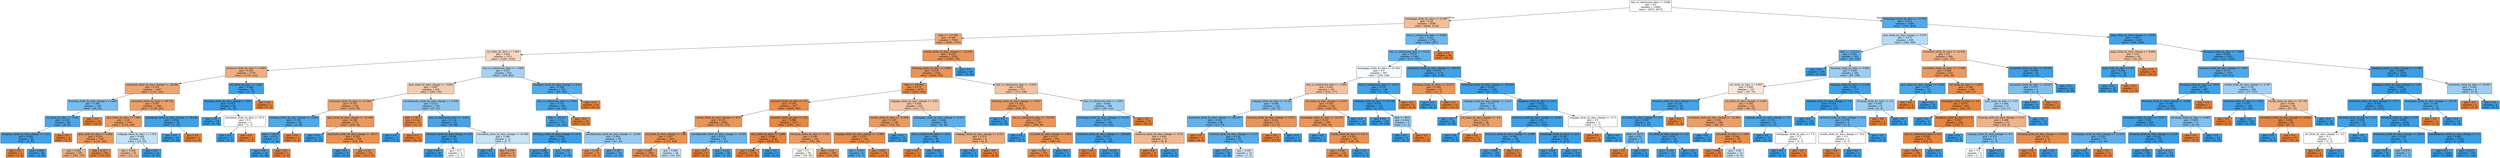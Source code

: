 digraph Tree {
node [shape=box, style="filled", color="black"] ;
0 [label="due_vs_submission_date <= 0.999\ngini = 0.5\nsamples = 13944\nvalue = [6972, 6972]", fillcolor="#e5813900"] ;
1 [label="homepage_clicks_by_days <= 21.997\ngini = 0.44\nsamples = 9580\nvalue = [6446, 3134]", fillcolor="#e5813983"] ;
0 -> 1 [labeldistance=2.5, labelangle=45, headlabel="True"] ;
2 [label="date <= 117.002\ngini = 0.349\nsamples = 7849\nvalue = [6082, 1767]", fillcolor="#e58139b5"] ;
1 -> 2 ;
3 [label="url_clicks_by_days <= 1.995\ngini = 0.484\nsamples = 2511\nvalue = [1483, 1028]", fillcolor="#e581394e"] ;
2 -> 3 ;
4 [label="resource_clicks_by_days <= 0.995\ngini = 0.393\nsamples = 1578\nvalue = [1154, 424]", fillcolor="#e58139a1"] ;
3 -> 4 ;
5 [label="oucontent_clicks_by_days_change <= -28.698\ngini = 0.355\nsamples = 1497\nvalue = [1152, 345]", fillcolor="#e58139b3"] ;
4 -> 5 ;
6 [label="forumng_clicks_by_days_change <= 2.408\ngini = 0.366\nsamples = 108\nvalue = [26, 82]", fillcolor="#399de5ae"] ;
5 -> 6 ;
7 [label="url_clicks_by_days <= 1.043\ngini = 0.162\nsamples = 90\nvalue = [8, 82]", fillcolor="#399de5e6"] ;
6 -> 7 ;
8 [label="dualpane_clicks_by_days_change <= -12.0\ngini = 0.089\nsamples = 86\nvalue = [4, 82]", fillcolor="#399de5f3"] ;
7 -> 8 ;
9 [label="gini = 0.0\nsamples = 1\nvalue = [1, 0]", fillcolor="#e58139ff"] ;
8 -> 9 ;
10 [label="gini = 0.068\nsamples = 85\nvalue = [3, 82]", fillcolor="#399de5f6"] ;
8 -> 10 ;
11 [label="gini = 0.0\nsamples = 4\nvalue = [4, 0]", fillcolor="#e58139ff"] ;
7 -> 11 ;
12 [label="gini = 0.0\nsamples = 18\nvalue = [18, 0]", fillcolor="#e58139ff"] ;
6 -> 12 ;
13 [label="oucontent_clicks_by_days <= 80.703\ngini = 0.307\nsamples = 1389\nvalue = [1126, 263]", fillcolor="#e58139c3"] ;
5 -> 13 ;
14 [label="quiz_clicks_by_days <= 7.993\ngini = 0.28\nsamples = 1353\nvalue = [1125, 228]", fillcolor="#e58139cb"] ;
13 -> 14 ;
15 [label="quiz_clicks_by_days <= 0.002\ngini = 0.255\nsamples = 1297\nvalue = [1102, 195]", fillcolor="#e58139d2"] ;
14 -> 15 ;
16 [label="gini = 0.392\nsamples = 535\nvalue = [392, 143]", fillcolor="#e58139a2"] ;
15 -> 16 ;
17 [label="gini = 0.127\nsamples = 762\nvalue = [710, 52]", fillcolor="#e58139ec"] ;
15 -> 17 ;
18 [label="subpage_clicks_by_days <= 1.516\ngini = 0.484\nsamples = 56\nvalue = [23, 33]", fillcolor="#399de54d"] ;
14 -> 18 ;
19 [label="gini = 0.438\nsamples = 34\nvalue = [23, 11]", fillcolor="#e5813985"] ;
18 -> 19 ;
20 [label="gini = 0.0\nsamples = 22\nvalue = [0, 22]", fillcolor="#399de5ff"] ;
18 -> 20 ;
21 [label="homepage_clicks_by_days_change <= 20.036\ngini = 0.054\nsamples = 36\nvalue = [1, 35]", fillcolor="#399de5f8"] ;
13 -> 21 ;
22 [label="gini = 0.0\nsamples = 35\nvalue = [0, 35]", fillcolor="#399de5ff"] ;
21 -> 22 ;
23 [label="gini = 0.0\nsamples = 1\nvalue = [1, 0]", fillcolor="#e58139ff"] ;
21 -> 23 ;
24 [label="url_clicks_by_days <= 1.461\ngini = 0.048\nsamples = 81\nvalue = [2, 79]", fillcolor="#399de5f9"] ;
4 -> 24 ;
25 [label="forumng_clicks_by_days_change <= 58.5\ngini = 0.025\nsamples = 80\nvalue = [1, 79]", fillcolor="#399de5fc"] ;
24 -> 25 ;
26 [label="gini = 0.0\nsamples = 78\nvalue = [0, 78]", fillcolor="#399de5ff"] ;
25 -> 26 ;
27 [label="oucontent_clicks_by_days <= 57.0\ngini = 0.5\nsamples = 2\nvalue = [1, 1]", fillcolor="#e5813900"] ;
25 -> 27 ;
28 [label="gini = 0.0\nsamples = 1\nvalue = [0, 1]", fillcolor="#399de5ff"] ;
27 -> 28 ;
29 [label="gini = 0.0\nsamples = 1\nvalue = [1, 0]", fillcolor="#e58139ff"] ;
27 -> 29 ;
30 [label="gini = 0.0\nsamples = 1\nvalue = [1, 0]", fillcolor="#e58139ff"] ;
24 -> 30 ;
31 [label="due_vs_submission_date <= -1.008\ngini = 0.457\nsamples = 933\nvalue = [329, 604]", fillcolor="#399de574"] ;
3 -> 31 ;
32 [label="quiz_clicks_by_days_change <= -0.053\ngini = 0.467\nsamples = 428\nvalue = [269, 159]", fillcolor="#e5813968"] ;
31 -> 32 ;
33 [label="oucontent_clicks_by_days <= 21.494\ngini = 0.351\nsamples = 300\nvalue = [232, 68]", fillcolor="#e58139b4"] ;
32 -> 33 ;
34 [label="forumng_clicks_by_days_change <= 2.039\ngini = 0.185\nsamples = 29\nvalue = [3, 26]", fillcolor="#399de5e2"] ;
33 -> 34 ;
35 [label="date <= 84.53\ngini = 0.071\nsamples = 27\nvalue = [1, 26]", fillcolor="#399de5f5"] ;
34 -> 35 ;
36 [label="gini = 0.0\nsamples = 26\nvalue = [0, 26]", fillcolor="#399de5ff"] ;
35 -> 36 ;
37 [label="gini = 0.0\nsamples = 1\nvalue = [1, 0]", fillcolor="#e58139ff"] ;
35 -> 37 ;
38 [label="gini = 0.0\nsamples = 2\nvalue = [2, 0]", fillcolor="#e58139ff"] ;
34 -> 38 ;
39 [label="quiz_clicks_by_days_change <= -21.849\ngini = 0.262\nsamples = 271\nvalue = [229, 42]", fillcolor="#e58139d0"] ;
33 -> 39 ;
40 [label="gini = 0.0\nsamples = 12\nvalue = [0, 12]", fillcolor="#399de5ff"] ;
39 -> 40 ;
41 [label="oucontent_clicks_by_days_change <= -86.17\ngini = 0.205\nsamples = 259\nvalue = [229, 30]", fillcolor="#e58139de"] ;
39 -> 41 ;
42 [label="gini = 0.0\nsamples = 8\nvalue = [0, 8]", fillcolor="#399de5ff"] ;
41 -> 42 ;
43 [label="gini = 0.16\nsamples = 251\nvalue = [229, 22]", fillcolor="#e58139e7"] ;
41 -> 43 ;
44 [label="oucollaborate_clicks_by_days_change <= -0.038\ngini = 0.411\nsamples = 128\nvalue = [37, 91]", fillcolor="#399de597"] ;
32 -> 44 ;
45 [label="date <= 92.5\ngini = 0.114\nsamples = 33\nvalue = [31, 2]", fillcolor="#e58139ef"] ;
44 -> 45 ;
46 [label="gini = 0.0\nsamples = 2\nvalue = [0, 2]", fillcolor="#399de5ff"] ;
45 -> 46 ;
47 [label="gini = 0.0\nsamples = 31\nvalue = [31, 0]", fillcolor="#e58139ff"] ;
45 -> 47 ;
48 [label="due_vs_submission_date <= -2.811\ngini = 0.118\nsamples = 95\nvalue = [6, 89]", fillcolor="#399de5ee"] ;
44 -> 48 ;
49 [label="resource_clicks_by_days_change <= 5.5\ngini = 0.024\nsamples = 83\nvalue = [1, 82]", fillcolor="#399de5fc"] ;
48 -> 49 ;
50 [label="gini = 0.0\nsamples = 81\nvalue = [0, 81]", fillcolor="#399de5ff"] ;
49 -> 50 ;
51 [label="gini = 0.5\nsamples = 2\nvalue = [1, 1]", fillcolor="#e5813900"] ;
49 -> 51 ;
52 [label="oucontent_clicks_by_days_change <= 45.066\ngini = 0.486\nsamples = 12\nvalue = [5, 7]", fillcolor="#399de549"] ;
48 -> 52 ;
53 [label="gini = 0.0\nsamples = 6\nvalue = [0, 6]", fillcolor="#399de5ff"] ;
52 -> 53 ;
54 [label="gini = 0.278\nsamples = 6\nvalue = [5, 1]", fillcolor="#e58139cc"] ;
52 -> 54 ;
55 [label="dualpane_clicks_by_days_change <= 9.64\ngini = 0.209\nsamples = 505\nvalue = [60, 445]", fillcolor="#399de5dd"] ;
31 -> 55 ;
56 [label="due_vs_submission_date <= 0.024\ngini = 0.151\nsamples = 485\nvalue = [40, 445]", fillcolor="#399de5e8"] ;
55 -> 56 ;
57 [label="date <= 83.815\ngini = 0.111\nsamples = 473\nvalue = [28, 445]", fillcolor="#399de5ef"] ;
56 -> 57 ;
58 [label="forumng_clicks_by_days_change <= 10.3\ngini = 0.034\nsamples = 407\nvalue = [7, 400]", fillcolor="#399de5fb"] ;
57 -> 58 ;
59 [label="gini = 0.006\nsamples = 336\nvalue = [1, 335]", fillcolor="#399de5fe"] ;
58 -> 59 ;
60 [label="gini = 0.155\nsamples = 71\nvalue = [6, 65]", fillcolor="#399de5e7"] ;
58 -> 60 ;
61 [label="oucollaborate_clicks_by_days_change <= -0.458\ngini = 0.434\nsamples = 66\nvalue = [21, 45]", fillcolor="#399de588"] ;
57 -> 61 ;
62 [label="gini = 0.198\nsamples = 18\nvalue = [16, 2]", fillcolor="#e58139df"] ;
61 -> 62 ;
63 [label="gini = 0.187\nsamples = 48\nvalue = [5, 43]", fillcolor="#399de5e1"] ;
61 -> 63 ;
64 [label="gini = 0.0\nsamples = 12\nvalue = [12, 0]", fillcolor="#e58139ff"] ;
56 -> 64 ;
65 [label="gini = 0.0\nsamples = 20\nvalue = [20, 0]", fillcolor="#e58139ff"] ;
55 -> 65 ;
66 [label="ouwiki_clicks_by_days_change <= 124.891\ngini = 0.239\nsamples = 5338\nvalue = [4599, 739]", fillcolor="#e58139d6"] ;
2 -> 66 ;
67 [label="forumng_clicks_by_days <= 9.999\ngini = 0.218\nsamples = 5252\nvalue = [4599, 653]", fillcolor="#e58139db"] ;
66 -> 67 ;
68 [label="date <= 165.992\ngini = 0.175\nsamples = 4679\nvalue = [4225, 454]", fillcolor="#e58139e4"] ;
67 -> 68 ;
69 [label="resource_clicks_by_days <= 0.0\ngini = 0.156\nsamples = 4477\nvalue = [4094, 383]", fillcolor="#e58139e7"] ;
68 -> 69 ;
70 [label="ouwiki_clicks_by_days_change <= 35.5\ngini = 0.235\nsamples = 2005\nvalue = [1733, 272]", fillcolor="#e58139d7"] ;
69 -> 70 ;
71 [label="url_clicks_by_days_change <= 1.99\ngini = 0.207\nsamples = 1951\nvalue = [1722, 229]", fillcolor="#e58139dd"] ;
70 -> 71 ;
72 [label="gini = 0.189\nsamples = 1903\nvalue = [1702, 201]", fillcolor="#e58139e1"] ;
71 -> 72 ;
73 [label="gini = 0.486\nsamples = 48\nvalue = [20, 28]", fillcolor="#399de549"] ;
71 -> 73 ;
74 [label="oucollaborate_clicks_by_days_change <= -0.432\ngini = 0.324\nsamples = 54\nvalue = [11, 43]", fillcolor="#399de5be"] ;
70 -> 74 ;
75 [label="gini = 0.0\nsamples = 8\nvalue = [8, 0]", fillcolor="#e58139ff"] ;
74 -> 75 ;
76 [label="gini = 0.122\nsamples = 46\nvalue = [3, 43]", fillcolor="#399de5ed"] ;
74 -> 76 ;
77 [label="resource_clicks_by_days <= 2.0\ngini = 0.086\nsamples = 2472\nvalue = [2361, 111]", fillcolor="#e58139f3"] ;
69 -> 77 ;
78 [label="quiz_clicks_by_days <= 1.888\ngini = 0.048\nsamples = 2130\nvalue = [2078, 52]", fillcolor="#e58139f9"] ;
77 -> 78 ;
79 [label="gini = 0.046\nsamples = 2128\nvalue = [2078, 50]", fillcolor="#e58139f9"] ;
78 -> 79 ;
80 [label="gini = 0.0\nsamples = 2\nvalue = [0, 2]", fillcolor="#399de5ff"] ;
78 -> 80 ;
81 [label="resource_clicks_by_days <= 2.001\ngini = 0.286\nsamples = 342\nvalue = [283, 59]", fillcolor="#e58139ca"] ;
77 -> 81 ;
82 [label="gini = 0.5\nsamples = 59\nvalue = [30, 29]", fillcolor="#e5813908"] ;
81 -> 82 ;
83 [label="gini = 0.19\nsamples = 283\nvalue = [253, 30]", fillcolor="#e58139e1"] ;
81 -> 83 ;
84 [label="subpage_clicks_by_days_change <= -0.02\ngini = 0.456\nsamples = 202\nvalue = [131, 71]", fillcolor="#e5813975"] ;
68 -> 84 ;
85 [label="ouwiki_clicks_by_days <= 12.858\ngini = 0.265\nsamples = 146\nvalue = [123, 23]", fillcolor="#e58139cf"] ;
84 -> 85 ;
86 [label="subpage_clicks_by_days_change <= -3.995\ngini = 0.151\nsamples = 134\nvalue = [123, 11]", fillcolor="#e58139e8"] ;
85 -> 86 ;
87 [label="gini = 0.219\nsamples = 8\nvalue = [1, 7]", fillcolor="#399de5db"] ;
86 -> 87 ;
88 [label="gini = 0.061\nsamples = 126\nvalue = [122, 4]", fillcolor="#e58139f7"] ;
86 -> 88 ;
89 [label="gini = 0.0\nsamples = 12\nvalue = [0, 12]", fillcolor="#399de5ff"] ;
85 -> 89 ;
90 [label="homepage_clicks_by_days_change <= 8.231\ngini = 0.245\nsamples = 56\nvalue = [8, 48]", fillcolor="#399de5d4"] ;
84 -> 90 ;
91 [label="due_vs_submission_date <= -64.5\ngini = 0.08\nsamples = 48\nvalue = [2, 46]", fillcolor="#399de5f4"] ;
90 -> 91 ;
92 [label="gini = 0.0\nsamples = 1\nvalue = [1, 0]", fillcolor="#e58139ff"] ;
91 -> 92 ;
93 [label="gini = 0.042\nsamples = 47\nvalue = [1, 46]", fillcolor="#399de5f9"] ;
91 -> 93 ;
94 [label="subpage_clicks_by_days_change <= 0.231\ngini = 0.375\nsamples = 8\nvalue = [6, 2]", fillcolor="#e58139aa"] ;
90 -> 94 ;
95 [label="gini = 0.0\nsamples = 2\nvalue = [0, 2]", fillcolor="#399de5ff"] ;
94 -> 95 ;
96 [label="gini = 0.0\nsamples = 6\nvalue = [6, 0]", fillcolor="#e58139ff"] ;
94 -> 96 ;
97 [label="due_vs_submission_date <= -0.025\ngini = 0.453\nsamples = 573\nvalue = [374, 199]", fillcolor="#e5813977"] ;
67 -> 97 ;
98 [label="forumng_clicks_by_days_change <= -5.627\ngini = 0.293\nsamples = 375\nvalue = [308, 67]", fillcolor="#e58139c8"] ;
97 -> 98 ;
99 [label="gini = 0.0\nsamples = 18\nvalue = [0, 18]", fillcolor="#399de5ff"] ;
98 -> 99 ;
100 [label="due_vs_submission_date <= -16.543\ngini = 0.237\nsamples = 357\nvalue = [308, 49]", fillcolor="#e58139d6"] ;
98 -> 100 ;
101 [label="gini = 0.0\nsamples = 7\nvalue = [0, 7]", fillcolor="#399de5ff"] ;
100 -> 101 ;
102 [label="url_clicks_by_days_change <= 0.864\ngini = 0.211\nsamples = 350\nvalue = [308, 42]", fillcolor="#e58139dc"] ;
100 -> 102 ;
103 [label="gini = 0.183\nsamples = 343\nvalue = [308, 35]", fillcolor="#e58139e2"] ;
102 -> 103 ;
104 [label="gini = 0.0\nsamples = 7\nvalue = [0, 7]", fillcolor="#399de5ff"] ;
102 -> 104 ;
105 [label="due_vs_submission_date <= 0.001\ngini = 0.444\nsamples = 198\nvalue = [66, 132]", fillcolor="#399de57f"] ;
97 -> 105 ;
106 [label="homepage_clicks_by_days_change <= 13.107\ngini = 0.173\nsamples = 146\nvalue = [14, 132]", fillcolor="#399de5e4"] ;
105 -> 106 ;
107 [label="oucontent_clicks_by_days_change <= -188.858\ngini = 0.072\nsamples = 133\nvalue = [5, 128]", fillcolor="#399de5f5"] ;
106 -> 107 ;
108 [label="gini = 0.0\nsamples = 4\nvalue = [4, 0]", fillcolor="#e58139ff"] ;
107 -> 108 ;
109 [label="gini = 0.015\nsamples = 129\nvalue = [1, 128]", fillcolor="#399de5fd"] ;
107 -> 109 ;
110 [label="resource_clicks_by_days_change <= -0.16\ngini = 0.426\nsamples = 13\nvalue = [9, 4]", fillcolor="#e581398e"] ;
106 -> 110 ;
111 [label="gini = 0.0\nsamples = 9\nvalue = [9, 0]", fillcolor="#e58139ff"] ;
110 -> 111 ;
112 [label="gini = 0.0\nsamples = 4\nvalue = [0, 4]", fillcolor="#399de5ff"] ;
110 -> 112 ;
113 [label="gini = 0.0\nsamples = 52\nvalue = [52, 0]", fillcolor="#e58139ff"] ;
105 -> 113 ;
114 [label="gini = 0.0\nsamples = 86\nvalue = [0, 86]", fillcolor="#399de5ff"] ;
66 -> 114 ;
115 [label="due_vs_submission_date <= 0.004\ngini = 0.332\nsamples = 1731\nvalue = [364, 1367]", fillcolor="#399de5bb"] ;
1 -> 115 ;
116 [label="due_vs_submission_date <= -0.016\ngini = 0.278\nsamples = 1641\nvalue = [274, 1367]", fillcolor="#399de5cc"] ;
115 -> 116 ;
117 [label="homepage_clicks_by_days <= 31.944\ngini = 0.5\nsamples = 467\nvalue = [229, 238]", fillcolor="#399de50a"] ;
116 -> 117 ;
118 [label="due_vs_submission_date <= -3.996\ngini = 0.451\nsamples = 341\nvalue = [224, 117]", fillcolor="#e581397a"] ;
117 -> 118 ;
119 [label="subpage_clicks_by_days <= 12.26\ngini = 0.396\nsamples = 103\nvalue = [28, 75]", fillcolor="#399de5a0"] ;
118 -> 119 ;
120 [label="oucontent_clicks_by_days_change <= -182.437\ngini = 0.283\nsamples = 88\nvalue = [15, 73]", fillcolor="#399de5cb"] ;
119 -> 120 ;
121 [label="gini = 0.0\nsamples = 4\nvalue = [4, 0]", fillcolor="#e58139ff"] ;
120 -> 121 ;
122 [label="resource_clicks_by_days_change <= 1.212\ngini = 0.228\nsamples = 84\nvalue = [11, 73]", fillcolor="#399de5d9"] ;
120 -> 122 ;
123 [label="gini = 0.111\nsamples = 68\nvalue = [4, 64]", fillcolor="#399de5ef"] ;
122 -> 123 ;
124 [label="gini = 0.492\nsamples = 16\nvalue = [7, 9]", fillcolor="#399de539"] ;
122 -> 124 ;
125 [label="forumng_clicks_by_days_change <= 0.571\ngini = 0.231\nsamples = 15\nvalue = [13, 2]", fillcolor="#e58139d8"] ;
119 -> 125 ;
126 [label="gini = 0.0\nsamples = 13\nvalue = [13, 0]", fillcolor="#e58139ff"] ;
125 -> 126 ;
127 [label="gini = 0.0\nsamples = 2\nvalue = [0, 2]", fillcolor="#399de5ff"] ;
125 -> 127 ;
128 [label="url_clicks_by_days_change <= 3.547\ngini = 0.291\nsamples = 238\nvalue = [196, 42]", fillcolor="#e58139c8"] ;
118 -> 128 ;
129 [label="homepage_clicks_by_days <= 22.012\ngini = 0.241\nsamples = 228\nvalue = [196, 32]", fillcolor="#e58139d5"] ;
128 -> 129 ;
130 [label="gini = 0.0\nsamples = 7\nvalue = [0, 7]", fillcolor="#399de5ff"] ;
129 -> 130 ;
131 [label="ouwiki_clicks_by_days <= 141.5\ngini = 0.201\nsamples = 221\nvalue = [196, 25]", fillcolor="#e58139de"] ;
129 -> 131 ;
132 [label="gini = 0.168\nsamples = 216\nvalue = [196, 20]", fillcolor="#e58139e5"] ;
131 -> 132 ;
133 [label="gini = 0.0\nsamples = 5\nvalue = [0, 5]", fillcolor="#399de5ff"] ;
131 -> 133 ;
134 [label="gini = 0.0\nsamples = 10\nvalue = [0, 10]", fillcolor="#399de5ff"] ;
128 -> 134 ;
135 [label="due_vs_submission_date <= -0.973\ngini = 0.076\nsamples = 126\nvalue = [5, 121]", fillcolor="#399de5f4"] ;
117 -> 135 ;
136 [label="subpage_clicks_by_days <= 25.338\ngini = 0.016\nsamples = 122\nvalue = [1, 121]", fillcolor="#399de5fd"] ;
135 -> 136 ;
137 [label="gini = 0.0\nsamples = 119\nvalue = [0, 119]", fillcolor="#399de5ff"] ;
136 -> 137 ;
138 [label="date <= 99.5\ngini = 0.444\nsamples = 3\nvalue = [1, 2]", fillcolor="#399de57f"] ;
136 -> 138 ;
139 [label="gini = 0.0\nsamples = 2\nvalue = [0, 2]", fillcolor="#399de5ff"] ;
138 -> 139 ;
140 [label="gini = 0.0\nsamples = 1\nvalue = [1, 0]", fillcolor="#e58139ff"] ;
138 -> 140 ;
141 [label="gini = 0.0\nsamples = 4\nvalue = [4, 0]", fillcolor="#e58139ff"] ;
135 -> 141 ;
142 [label="oucontent_clicks_by_days_change <= -183.55\ngini = 0.074\nsamples = 1174\nvalue = [45, 1129]", fillcolor="#399de5f5"] ;
116 -> 142 ;
143 [label="forumng_clicks_by_days <= 10.072\ngini = 0.245\nsamples = 14\nvalue = [12, 2]", fillcolor="#e58139d4"] ;
142 -> 143 ;
144 [label="gini = 0.0\nsamples = 2\nvalue = [0, 2]", fillcolor="#399de5ff"] ;
143 -> 144 ;
145 [label="gini = 0.0\nsamples = 12\nvalue = [12, 0]", fillcolor="#e58139ff"] ;
143 -> 145 ;
146 [label="oucontent_clicks_by_days_change <= -63.654\ngini = 0.055\nsamples = 1160\nvalue = [33, 1127]", fillcolor="#399de5f8"] ;
142 -> 146 ;
147 [label="subpage_clicks_by_days_change <= 4.412\ngini = 0.372\nsamples = 85\nvalue = [21, 64]", fillcolor="#399de5ab"] ;
146 -> 147 ;
148 [label="gini = 0.0\nsamples = 59\nvalue = [0, 59]", fillcolor="#399de5ff"] ;
147 -> 148 ;
149 [label="url_clicks_by_days_change <= -5.0\ngini = 0.311\nsamples = 26\nvalue = [21, 5]", fillcolor="#e58139c2"] ;
147 -> 149 ;
150 [label="gini = 0.0\nsamples = 5\nvalue = [0, 5]", fillcolor="#399de5ff"] ;
149 -> 150 ;
151 [label="gini = 0.0\nsamples = 21\nvalue = [21, 0]", fillcolor="#e58139ff"] ;
149 -> 151 ;
152 [label="dualpane_clicks_by_days <= 21.5\ngini = 0.022\nsamples = 1075\nvalue = [12, 1063]", fillcolor="#399de5fc"] ;
146 -> 152 ;
153 [label="resource_clicks_by_days_change <= -0.391\ngini = 0.02\nsamples = 1073\nvalue = [11, 1062]", fillcolor="#399de5fc"] ;
152 -> 153 ;
154 [label="resource_clicks_by_days_change <= -0.999\ngini = 0.095\nsamples = 199\nvalue = [10, 189]", fillcolor="#399de5f2"] ;
153 -> 154 ;
155 [label="gini = 0.069\nsamples = 196\nvalue = [7, 189]", fillcolor="#399de5f6"] ;
154 -> 155 ;
156 [label="gini = 0.0\nsamples = 3\nvalue = [3, 0]", fillcolor="#e58139ff"] ;
154 -> 156 ;
157 [label="homepage_clicks_by_days <= 22.5\ngini = 0.002\nsamples = 874\nvalue = [1, 873]", fillcolor="#399de5ff"] ;
153 -> 157 ;
158 [label="gini = 0.035\nsamples = 56\nvalue = [1, 55]", fillcolor="#399de5fa"] ;
157 -> 158 ;
159 [label="gini = 0.0\nsamples = 818\nvalue = [0, 818]", fillcolor="#399de5ff"] ;
157 -> 159 ;
160 [label="subpage_clicks_by_days_change <= 27.5\ngini = 0.5\nsamples = 2\nvalue = [1, 1]", fillcolor="#e5813900"] ;
152 -> 160 ;
161 [label="gini = 0.0\nsamples = 1\nvalue = [1, 0]", fillcolor="#e58139ff"] ;
160 -> 161 ;
162 [label="gini = 0.0\nsamples = 1\nvalue = [0, 1]", fillcolor="#399de5ff"] ;
160 -> 162 ;
163 [label="gini = 0.0\nsamples = 90\nvalue = [90, 0]", fillcolor="#e58139ff"] ;
115 -> 163 ;
164 [label="homepage_clicks_by_days <= 11.979\ngini = 0.212\nsamples = 4364\nvalue = [526, 3838]", fillcolor="#399de5dc"] ;
0 -> 164 [labeldistance=2.5, labelangle=-45, headlabel="False"] ;
165 [label="quiz_clicks_by_days_change <= 0.076\ngini = 0.475\nsamples = 929\nvalue = [360, 569]", fillcolor="#399de55e"] ;
164 -> 165 ;
166 [label="date <= 118.812\ngini = 0.281\nsamples = 563\nvalue = [95, 468]", fillcolor="#399de5cb"] ;
165 -> 166 ;
167 [label="gini = 0.0\nsamples = 279\nvalue = [0, 279]", fillcolor="#399de5ff"] ;
166 -> 167 ;
168 [label="forumng_clicks_by_days <= 0.993\ngini = 0.445\nsamples = 284\nvalue = [95, 189]", fillcolor="#399de57f"] ;
166 -> 168 ;
169 [label="url_clicks_by_days <= 0.004\ngini = 0.495\nsamples = 167\nvalue = [92, 75]", fillcolor="#e581392f"] ;
168 -> 169 ;
170 [label="resource_clicks_by_days_change <= 3.5\ngini = 0.124\nsamples = 45\nvalue = [3, 42]", fillcolor="#399de5ed"] ;
169 -> 170 ;
171 [label="url_clicks_by_days_change <= -2.5\ngini = 0.087\nsamples = 44\nvalue = [2, 42]", fillcolor="#399de5f3"] ;
170 -> 171 ;
172 [label="date <= 127.5\ngini = 0.32\nsamples = 5\nvalue = [1, 4]", fillcolor="#399de5bf"] ;
171 -> 172 ;
173 [label="gini = 0.0\nsamples = 1\nvalue = [1, 0]", fillcolor="#e58139ff"] ;
172 -> 173 ;
174 [label="gini = 0.0\nsamples = 4\nvalue = [0, 4]", fillcolor="#399de5ff"] ;
172 -> 174 ;
175 [label="url_clicks_by_days_change <= -0.5\ngini = 0.05\nsamples = 39\nvalue = [1, 38]", fillcolor="#399de5f8"] ;
171 -> 175 ;
176 [label="gini = 0.124\nsamples = 15\nvalue = [1, 14]", fillcolor="#399de5ed"] ;
175 -> 176 ;
177 [label="gini = 0.0\nsamples = 24\nvalue = [0, 24]", fillcolor="#399de5ff"] ;
175 -> 177 ;
178 [label="gini = 0.0\nsamples = 1\nvalue = [1, 0]", fillcolor="#e58139ff"] ;
170 -> 178 ;
179 [label="url_clicks_by_days_change <= 0.981\ngini = 0.395\nsamples = 122\nvalue = [89, 33]", fillcolor="#e58139a0"] ;
169 -> 179 ;
180 [label="oucontent_clicks_by_days_change <= -22.994\ngini = 0.302\nsamples = 108\nvalue = [88, 20]", fillcolor="#e58139c5"] ;
179 -> 180 ;
181 [label="gini = 0.0\nsamples = 10\nvalue = [0, 10]", fillcolor="#399de5ff"] ;
180 -> 181 ;
182 [label="url_clicks_by_days <= 1.983\ngini = 0.183\nsamples = 98\nvalue = [88, 10]", fillcolor="#e58139e2"] ;
180 -> 182 ;
183 [label="gini = 0.046\nsamples = 84\nvalue = [82, 2]", fillcolor="#e58139f9"] ;
182 -> 183 ;
184 [label="gini = 0.49\nsamples = 14\nvalue = [6, 8]", fillcolor="#399de540"] ;
182 -> 184 ;
185 [label="subpage_clicks_by_days_change <= 1.5\ngini = 0.133\nsamples = 14\nvalue = [1, 13]", fillcolor="#399de5eb"] ;
179 -> 185 ;
186 [label="gini = 0.0\nsamples = 12\nvalue = [0, 12]", fillcolor="#399de5ff"] ;
185 -> 186 ;
187 [label="homepage_clicks_by_days <= 7.0\ngini = 0.5\nsamples = 2\nvalue = [1, 1]", fillcolor="#e5813900"] ;
185 -> 187 ;
188 [label="gini = 0.0\nsamples = 1\nvalue = [0, 1]", fillcolor="#399de5ff"] ;
187 -> 188 ;
189 [label="gini = 0.0\nsamples = 1\nvalue = [1, 0]", fillcolor="#e58139ff"] ;
187 -> 189 ;
190 [label="subpage_clicks_by_days <= 5.234\ngini = 0.05\nsamples = 117\nvalue = [3, 114]", fillcolor="#399de5f8"] ;
168 -> 190 ;
191 [label="subpage_clicks_by_days_change <= 2.5\ngini = 0.018\nsamples = 111\nvalue = [1, 110]", fillcolor="#399de5fd"] ;
190 -> 191 ;
192 [label="gini = 0.0\nsamples = 105\nvalue = [0, 105]", fillcolor="#399de5ff"] ;
191 -> 192 ;
193 [label="resource_clicks_by_days_change <= 2.0\ngini = 0.278\nsamples = 6\nvalue = [1, 5]", fillcolor="#399de5cc"] ;
191 -> 193 ;
194 [label="ouwiki_clicks_by_days_change <= 19.5\ngini = 0.5\nsamples = 2\nvalue = [1, 1]", fillcolor="#e5813900"] ;
193 -> 194 ;
195 [label="gini = 0.0\nsamples = 1\nvalue = [1, 0]", fillcolor="#e58139ff"] ;
194 -> 195 ;
196 [label="gini = 0.0\nsamples = 1\nvalue = [0, 1]", fillcolor="#399de5ff"] ;
194 -> 196 ;
197 [label="gini = 0.0\nsamples = 4\nvalue = [0, 4]", fillcolor="#399de5ff"] ;
193 -> 197 ;
198 [label="forumng_clicks_by_days <= 2.5\ngini = 0.444\nsamples = 6\nvalue = [2, 4]", fillcolor="#399de57f"] ;
190 -> 198 ;
199 [label="gini = 0.0\nsamples = 2\nvalue = [2, 0]", fillcolor="#e58139ff"] ;
198 -> 199 ;
200 [label="gini = 0.0\nsamples = 4\nvalue = [0, 4]", fillcolor="#399de5ff"] ;
198 -> 200 ;
201 [label="oucontent_clicks_by_days <= 42.816\ngini = 0.4\nsamples = 366\nvalue = [265, 101]", fillcolor="#e581399e"] ;
165 -> 201 ;
202 [label="oucontent_clicks_by_days <= 17.085\ngini = 0.268\nsamples = 314\nvalue = [264, 50]", fillcolor="#e58139cf"] ;
201 -> 202 ;
203 [label="quiz_clicks_by_days_change <= 0.626\ngini = 0.147\nsamples = 25\nvalue = [2, 23]", fillcolor="#399de5e9"] ;
202 -> 203 ;
204 [label="gini = 0.0\nsamples = 2\nvalue = [2, 0]", fillcolor="#e58139ff"] ;
203 -> 204 ;
205 [label="gini = 0.0\nsamples = 23\nvalue = [0, 23]", fillcolor="#399de5ff"] ;
203 -> 205 ;
206 [label="url_clicks_by_days <= 1.999\ngini = 0.169\nsamples = 289\nvalue = [262, 27]", fillcolor="#e58139e5"] ;
202 -> 206 ;
207 [label="homepage_clicks_by_days <= 4.5\ngini = 0.073\nsamples = 262\nvalue = [252, 10]", fillcolor="#e58139f5"] ;
206 -> 207 ;
208 [label="gini = 0.0\nsamples = 3\nvalue = [0, 3]", fillcolor="#399de5ff"] ;
207 -> 208 ;
209 [label="dualpane_clicks_by_days <= 1.0\ngini = 0.053\nsamples = 259\nvalue = [252, 7]", fillcolor="#e58139f8"] ;
207 -> 209 ;
210 [label="due_vs_submission_date <= 6.0\ngini = 0.038\nsamples = 257\nvalue = [252, 5]", fillcolor="#e58139fa"] ;
209 -> 210 ;
211 [label="gini = 0.031\nsamples = 256\nvalue = [252, 4]", fillcolor="#e58139fb"] ;
210 -> 211 ;
212 [label="gini = 0.0\nsamples = 1\nvalue = [0, 1]", fillcolor="#399de5ff"] ;
210 -> 212 ;
213 [label="gini = 0.0\nsamples = 2\nvalue = [0, 2]", fillcolor="#399de5ff"] ;
209 -> 213 ;
214 [label="quiz_clicks_by_days <= 5.42\ngini = 0.466\nsamples = 27\nvalue = [10, 17]", fillcolor="#399de569"] ;
206 -> 214 ;
215 [label="forumng_clicks_by_days_change <= 0.11\ngini = 0.408\nsamples = 14\nvalue = [10, 4]", fillcolor="#e5813999"] ;
214 -> 215 ;
216 [label="subpage_clicks_by_days_change <= 0.5\ngini = 0.375\nsamples = 4\nvalue = [1, 3]", fillcolor="#399de5aa"] ;
215 -> 216 ;
217 [label="gini = 0.5\nsamples = 2\nvalue = [1, 1]", fillcolor="#e5813900"] ;
216 -> 217 ;
218 [label="gini = 0.0\nsamples = 2\nvalue = [0, 2]", fillcolor="#399de5ff"] ;
216 -> 218 ;
219 [label="forumng_clicks_by_days_change <= 15.429\ngini = 0.18\nsamples = 10\nvalue = [9, 1]", fillcolor="#e58139e3"] ;
215 -> 219 ;
220 [label="gini = 0.0\nsamples = 9\nvalue = [9, 0]", fillcolor="#e58139ff"] ;
219 -> 220 ;
221 [label="gini = 0.0\nsamples = 1\nvalue = [0, 1]", fillcolor="#399de5ff"] ;
219 -> 221 ;
222 [label="gini = 0.0\nsamples = 13\nvalue = [0, 13]", fillcolor="#399de5ff"] ;
214 -> 222 ;
223 [label="oucontent_clicks_by_days <= 43.543\ngini = 0.038\nsamples = 52\nvalue = [1, 51]", fillcolor="#399de5fa"] ;
201 -> 223 ;
224 [label="oucontent_clicks_by_days <= 43.043\ngini = 0.375\nsamples = 4\nvalue = [1, 3]", fillcolor="#399de5aa"] ;
223 -> 224 ;
225 [label="gini = 0.0\nsamples = 3\nvalue = [0, 3]", fillcolor="#399de5ff"] ;
224 -> 225 ;
226 [label="gini = 0.0\nsamples = 1\nvalue = [1, 0]", fillcolor="#e58139ff"] ;
224 -> 226 ;
227 [label="gini = 0.0\nsamples = 48\nvalue = [0, 48]", fillcolor="#399de5ff"] ;
223 -> 227 ;
228 [label="page_clicks_by_days_change <= -0.032\ngini = 0.092\nsamples = 3435\nvalue = [166, 3269]", fillcolor="#399de5f2"] ;
164 -> 228 ;
229 [label="page_clicks_by_days_change <= -0.999\ngini = 0.45\nsamples = 85\nvalue = [56, 29]", fillcolor="#e581397b"] ;
228 -> 229 ;
230 [label="quiz_clicks_by_days <= 3.0\ngini = 0.064\nsamples = 30\nvalue = [1, 29]", fillcolor="#399de5f6"] ;
229 -> 230 ;
231 [label="gini = 0.0\nsamples = 29\nvalue = [0, 29]", fillcolor="#399de5ff"] ;
230 -> 231 ;
232 [label="gini = 0.0\nsamples = 1\nvalue = [1, 0]", fillcolor="#e58139ff"] ;
230 -> 232 ;
233 [label="gini = 0.0\nsamples = 55\nvalue = [55, 0]", fillcolor="#e58139ff"] ;
229 -> 233 ;
234 [label="forumng_clicks_by_days <= 7.964\ngini = 0.064\nsamples = 3350\nvalue = [110, 3240]", fillcolor="#399de5f6"] ;
228 -> 234 ;
235 [label="resource_clicks_by_days_change <= 1.057\ngini = 0.173\nsamples = 1075\nvalue = [103, 972]", fillcolor="#399de5e4"] ;
234 -> 235 ;
236 [label="forumng_clicks_by_days <= 7.079\ngini = 0.071\nsamples = 867\nvalue = [32, 835]", fillcolor="#399de5f5"] ;
235 -> 236 ;
237 [label="forumng_clicks_by_days_change <= 6.098\ngini = 0.056\nsamples = 860\nvalue = [25, 835]", fillcolor="#399de5f7"] ;
236 -> 237 ;
238 [label="homepage_clicks_by_days <= 12.877\ngini = 0.04\nsamples = 829\nvalue = [17, 812]", fillcolor="#399de5fa"] ;
237 -> 238 ;
239 [label="homepage_clicks_by_days_change <= 12.072\ngini = 0.253\nsamples = 74\nvalue = [11, 63]", fillcolor="#399de5d2"] ;
238 -> 239 ;
240 [label="gini = 0.0\nsamples = 63\nvalue = [0, 63]", fillcolor="#399de5ff"] ;
239 -> 240 ;
241 [label="gini = 0.0\nsamples = 11\nvalue = [11, 0]", fillcolor="#e58139ff"] ;
239 -> 241 ;
242 [label="forumng_clicks_by_days_change <= 4.218\ngini = 0.016\nsamples = 755\nvalue = [6, 749]", fillcolor="#399de5fd"] ;
238 -> 242 ;
243 [label="gini = 0.006\nsamples = 693\nvalue = [2, 691]", fillcolor="#399de5fe"] ;
242 -> 243 ;
244 [label="gini = 0.121\nsamples = 62\nvalue = [4, 58]", fillcolor="#399de5ed"] ;
242 -> 244 ;
245 [label="forumng_clicks_by_days <= 6.967\ngini = 0.383\nsamples = 31\nvalue = [8, 23]", fillcolor="#399de5a6"] ;
237 -> 245 ;
246 [label="gini = 0.0\nsamples = 8\nvalue = [8, 0]", fillcolor="#e58139ff"] ;
245 -> 246 ;
247 [label="gini = 0.0\nsamples = 23\nvalue = [0, 23]", fillcolor="#399de5ff"] ;
245 -> 247 ;
248 [label="gini = 0.0\nsamples = 7\nvalue = [7, 0]", fillcolor="#e58139ff"] ;
236 -> 248 ;
249 [label="ouwiki_clicks_by_days_change <= 3.787\ngini = 0.45\nsamples = 208\nvalue = [71, 137]", fillcolor="#399de57b"] ;
235 -> 249 ;
250 [label="resource_clicks_by_days <= 1.632\ngini = 0.071\nsamples = 109\nvalue = [4, 105]", fillcolor="#399de5f5"] ;
249 -> 250 ;
251 [label="gini = 0.0\nsamples = 4\nvalue = [4, 0]", fillcolor="#e58139ff"] ;
250 -> 251 ;
252 [label="gini = 0.0\nsamples = 105\nvalue = [0, 105]", fillcolor="#399de5ff"] ;
250 -> 252 ;
253 [label="ouwiki_clicks_by_days <= 33.738\ngini = 0.438\nsamples = 99\nvalue = [67, 32]", fillcolor="#e5813985"] ;
249 -> 253 ;
254 [label="oucontent_clicks_by_days_change <= 10.865\ngini = 0.056\nsamples = 69\nvalue = [67, 2]", fillcolor="#e58139f7"] ;
253 -> 254 ;
255 [label="gini = 0.0\nsamples = 2\nvalue = [0, 2]", fillcolor="#399de5ff"] ;
254 -> 255 ;
256 [label="gini = 0.0\nsamples = 67\nvalue = [67, 0]", fillcolor="#e58139ff"] ;
254 -> 256 ;
257 [label="gini = 0.0\nsamples = 30\nvalue = [0, 30]", fillcolor="#399de5ff"] ;
253 -> 257 ;
258 [label="dualpane_clicks_by_days_change <= 11.363\ngini = 0.006\nsamples = 2275\nvalue = [7, 2268]", fillcolor="#399de5fe"] ;
234 -> 258 ;
259 [label="dualpane_clicks_by_days_change <= 7.25\ngini = 0.004\nsamples = 2266\nvalue = [4, 2262]", fillcolor="#399de5ff"] ;
258 -> 259 ;
260 [label="oucontent_clicks_by_days_change <= -127.5\ngini = 0.003\nsamples = 2255\nvalue = [3, 2252]", fillcolor="#399de5ff"] ;
259 -> 260 ;
261 [label="forumng_clicks_by_days <= 11.0\ngini = 0.056\nsamples = 35\nvalue = [1, 34]", fillcolor="#399de5f8"] ;
260 -> 261 ;
262 [label="url_clicks_by_days_change <= -5.5\ngini = 0.5\nsamples = 2\nvalue = [1, 1]", fillcolor="#e5813900"] ;
261 -> 262 ;
263 [label="gini = 0.0\nsamples = 1\nvalue = [1, 0]", fillcolor="#e58139ff"] ;
262 -> 263 ;
264 [label="gini = 0.0\nsamples = 1\nvalue = [0, 1]", fillcolor="#399de5ff"] ;
262 -> 264 ;
265 [label="gini = 0.0\nsamples = 33\nvalue = [0, 33]", fillcolor="#399de5ff"] ;
261 -> 265 ;
266 [label="forumng_clicks_by_days <= 8.5\ngini = 0.002\nsamples = 2220\nvalue = [2, 2218]", fillcolor="#399de5ff"] ;
260 -> 266 ;
267 [label="oucontent_clicks_by_days_change <= 149.0\ngini = 0.028\nsamples = 71\nvalue = [1, 70]", fillcolor="#399de5fb"] ;
266 -> 267 ;
268 [label="gini = 0.0\nsamples = 67\nvalue = [0, 67]", fillcolor="#399de5ff"] ;
267 -> 268 ;
269 [label="gini = 0.375\nsamples = 4\nvalue = [1, 3]", fillcolor="#399de5aa"] ;
267 -> 269 ;
270 [label="oucollaborate_clicks_by_days_change <= 1.5\ngini = 0.001\nsamples = 2149\nvalue = [1, 2148]", fillcolor="#399de5ff"] ;
266 -> 270 ;
271 [label="gini = 0.0\nsamples = 2020\nvalue = [0, 2020]", fillcolor="#399de5ff"] ;
270 -> 271 ;
272 [label="gini = 0.015\nsamples = 129\nvalue = [1, 128]", fillcolor="#399de5fd"] ;
270 -> 272 ;
273 [label="homepage_clicks_by_days_change <= 18.716\ngini = 0.165\nsamples = 11\nvalue = [1, 10]", fillcolor="#399de5e6"] ;
259 -> 273 ;
274 [label="gini = 0.0\nsamples = 1\nvalue = [1, 0]", fillcolor="#e58139ff"] ;
273 -> 274 ;
275 [label="gini = 0.0\nsamples = 10\nvalue = [0, 10]", fillcolor="#399de5ff"] ;
273 -> 275 ;
276 [label="oucontent_clicks_by_days <= 35.467\ngini = 0.444\nsamples = 9\nvalue = [3, 6]", fillcolor="#399de57f"] ;
258 -> 276 ;
277 [label="gini = 0.0\nsamples = 3\nvalue = [3, 0]", fillcolor="#e58139ff"] ;
276 -> 277 ;
278 [label="gini = 0.0\nsamples = 6\nvalue = [0, 6]", fillcolor="#399de5ff"] ;
276 -> 278 ;
}